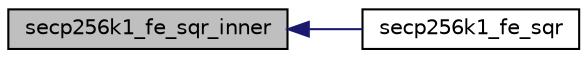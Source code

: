 digraph "secp256k1_fe_sqr_inner"
{
  edge [fontname="Helvetica",fontsize="10",labelfontname="Helvetica",labelfontsize="10"];
  node [fontname="Helvetica",fontsize="10",shape=record];
  rankdir="LR";
  Node66 [label="secp256k1_fe_sqr_inner",height=0.2,width=0.4,color="black", fillcolor="grey75", style="filled", fontcolor="black"];
  Node66 -> Node67 [dir="back",color="midnightblue",fontsize="10",style="solid",fontname="Helvetica"];
  Node67 [label="secp256k1_fe_sqr",height=0.2,width=0.4,color="black", fillcolor="white", style="filled",URL="$d7/dfb/field__10x26__impl_8h.html#a6cbe550ca5eb35e683b1c8d68d8de26b"];
}
